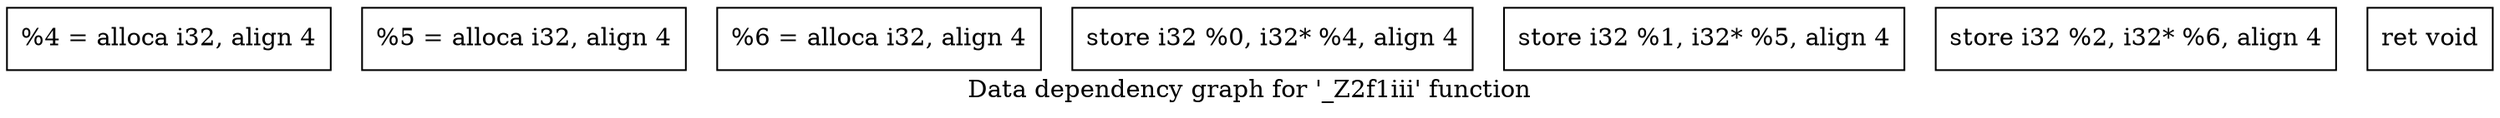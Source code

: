 digraph "Data dependency graph for '_Z2f1iii' function" {
	label="Data dependency graph for '_Z2f1iii' function";

	Node0x1186310 [shape=record,label="{  %4 = alloca i32, align 4}"];
	Node0x1186380 [shape=record,label="{  %5 = alloca i32, align 4}"];
	Node0x11863f0 [shape=record,label="{  %6 = alloca i32, align 4}"];
	Node0x1186490 [shape=record,label="{  store i32 %0, i32* %4, align 4}"];
	Node0x1186500 [shape=record,label="{  store i32 %1, i32* %5, align 4}"];
	Node0x1186460 [shape=record,label="{  store i32 %2, i32* %6, align 4}"];
	Node0x1186600 [shape=record,label="{  ret void}"];
}
